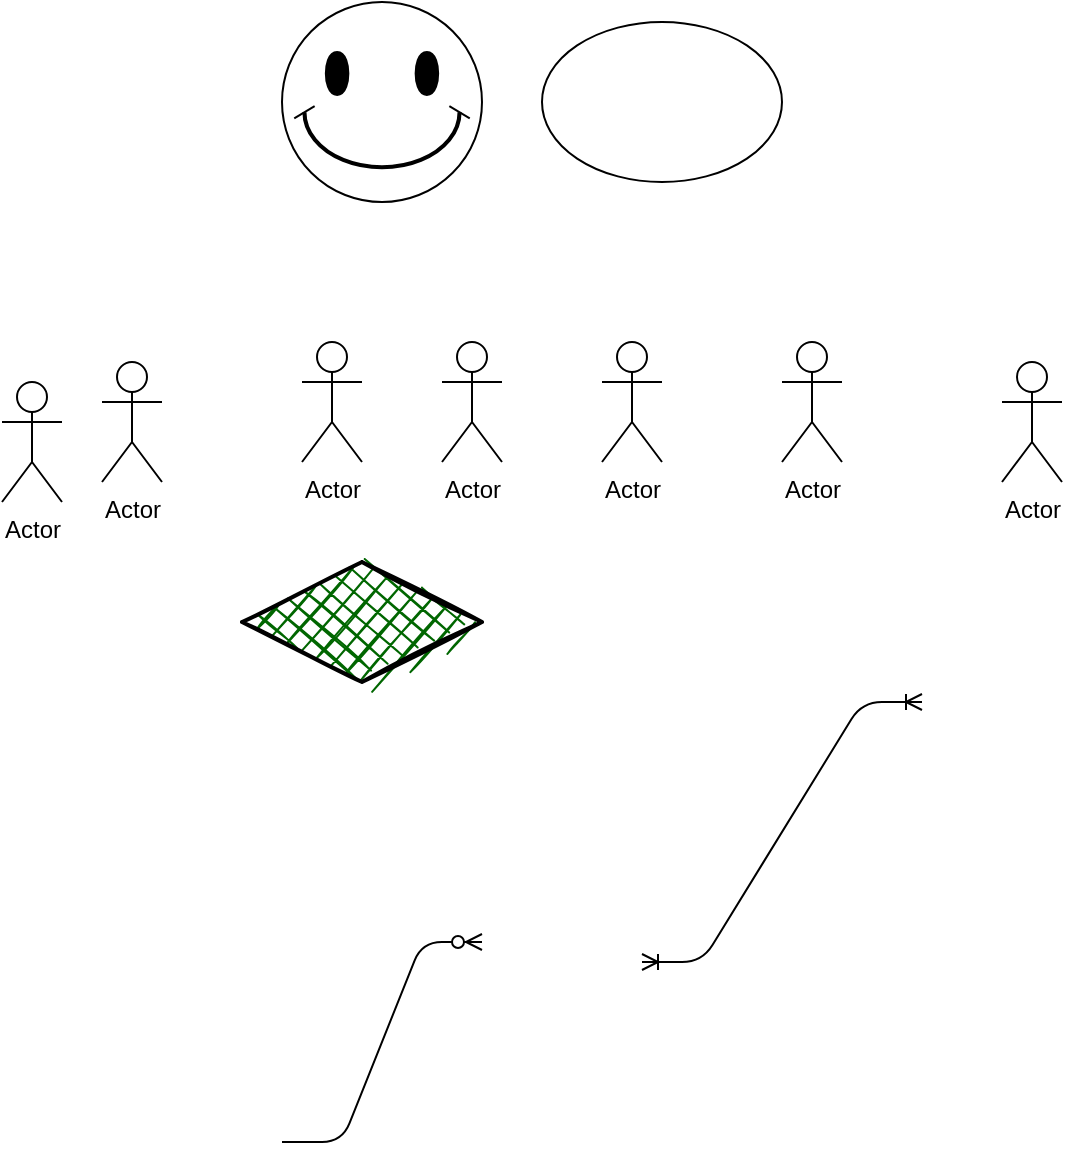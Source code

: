 <mxfile version="14.9.7" type="github">
  <diagram id="axcWxbQnrWMN9Oqj0qFd" name="Page-1">
    <mxGraphModel dx="2062" dy="1121" grid="1" gridSize="10" guides="1" tooltips="1" connect="1" arrows="1" fold="1" page="1" pageScale="1" pageWidth="827" pageHeight="1169" math="0" shadow="0">
      <root>
        <mxCell id="0" />
        <mxCell id="1" parent="0" />
        <mxCell id="-Op2vPBxgmRSvM9nbFNP-1" value="" style="ellipse;whiteSpace=wrap;html=1;" vertex="1" parent="1">
          <mxGeometry x="340" y="280" width="120" height="80" as="geometry" />
        </mxCell>
        <mxCell id="-Op2vPBxgmRSvM9nbFNP-2" value="Actor" style="shape=umlActor;verticalLabelPosition=bottom;verticalAlign=top;html=1;outlineConnect=0;" vertex="1" parent="1">
          <mxGeometry x="370" y="440" width="30" height="60" as="geometry" />
        </mxCell>
        <mxCell id="-Op2vPBxgmRSvM9nbFNP-3" value="Actor" style="shape=umlActor;verticalLabelPosition=bottom;verticalAlign=top;html=1;outlineConnect=0;" vertex="1" parent="1">
          <mxGeometry x="290" y="440" width="30" height="60" as="geometry" />
        </mxCell>
        <mxCell id="-Op2vPBxgmRSvM9nbFNP-4" value="Actor" style="shape=umlActor;verticalLabelPosition=bottom;verticalAlign=top;html=1;outlineConnect=0;" vertex="1" parent="1">
          <mxGeometry x="460" y="440" width="30" height="60" as="geometry" />
        </mxCell>
        <mxCell id="-Op2vPBxgmRSvM9nbFNP-5" value="Actor" style="shape=umlActor;verticalLabelPosition=bottom;verticalAlign=top;html=1;outlineConnect=0;" vertex="1" parent="1">
          <mxGeometry x="570" y="450" width="30" height="60" as="geometry" />
        </mxCell>
        <mxCell id="-Op2vPBxgmRSvM9nbFNP-6" value="Actor" style="shape=umlActor;verticalLabelPosition=bottom;verticalAlign=top;html=1;outlineConnect=0;" vertex="1" parent="1">
          <mxGeometry x="220" y="440" width="30" height="60" as="geometry" />
        </mxCell>
        <mxCell id="-Op2vPBxgmRSvM9nbFNP-7" value="Actor" style="shape=umlActor;verticalLabelPosition=bottom;verticalAlign=top;html=1;outlineConnect=0;" vertex="1" parent="1">
          <mxGeometry x="120" y="450" width="30" height="60" as="geometry" />
        </mxCell>
        <mxCell id="-Op2vPBxgmRSvM9nbFNP-8" value="" style="rhombus;whiteSpace=wrap;html=1;strokeWidth=2;fillWeight=-1;hachureGap=8;fillStyle=cross-hatch;fillColor=#006600;sketch=1;" vertex="1" parent="1">
          <mxGeometry x="190" y="550" width="120" height="60" as="geometry" />
        </mxCell>
        <mxCell id="-Op2vPBxgmRSvM9nbFNP-10" value="" style="verticalLabelPosition=bottom;verticalAlign=top;html=1;shape=mxgraph.basic.smiley" vertex="1" parent="1">
          <mxGeometry x="210" y="270" width="100" height="100" as="geometry" />
        </mxCell>
        <mxCell id="-Op2vPBxgmRSvM9nbFNP-11" value="" style="edgeStyle=entityRelationEdgeStyle;fontSize=12;html=1;endArrow=ERoneToMany;startArrow=ERoneToMany;" edge="1" parent="1">
          <mxGeometry width="100" height="100" relative="1" as="geometry">
            <mxPoint x="390" y="750" as="sourcePoint" />
            <mxPoint x="530" y="620" as="targetPoint" />
          </mxGeometry>
        </mxCell>
        <mxCell id="-Op2vPBxgmRSvM9nbFNP-12" value="" style="edgeStyle=entityRelationEdgeStyle;fontSize=12;html=1;endArrow=ERzeroToMany;endFill=1;" edge="1" parent="1">
          <mxGeometry width="100" height="100" relative="1" as="geometry">
            <mxPoint x="210" y="840" as="sourcePoint" />
            <mxPoint x="310" y="740" as="targetPoint" />
          </mxGeometry>
        </mxCell>
        <mxCell id="-Op2vPBxgmRSvM9nbFNP-13" value="Actor" style="shape=umlActor;verticalLabelPosition=bottom;verticalAlign=top;html=1;" vertex="1" parent="1">
          <mxGeometry x="70" y="460" width="30" height="60" as="geometry" />
        </mxCell>
      </root>
    </mxGraphModel>
  </diagram>
</mxfile>
